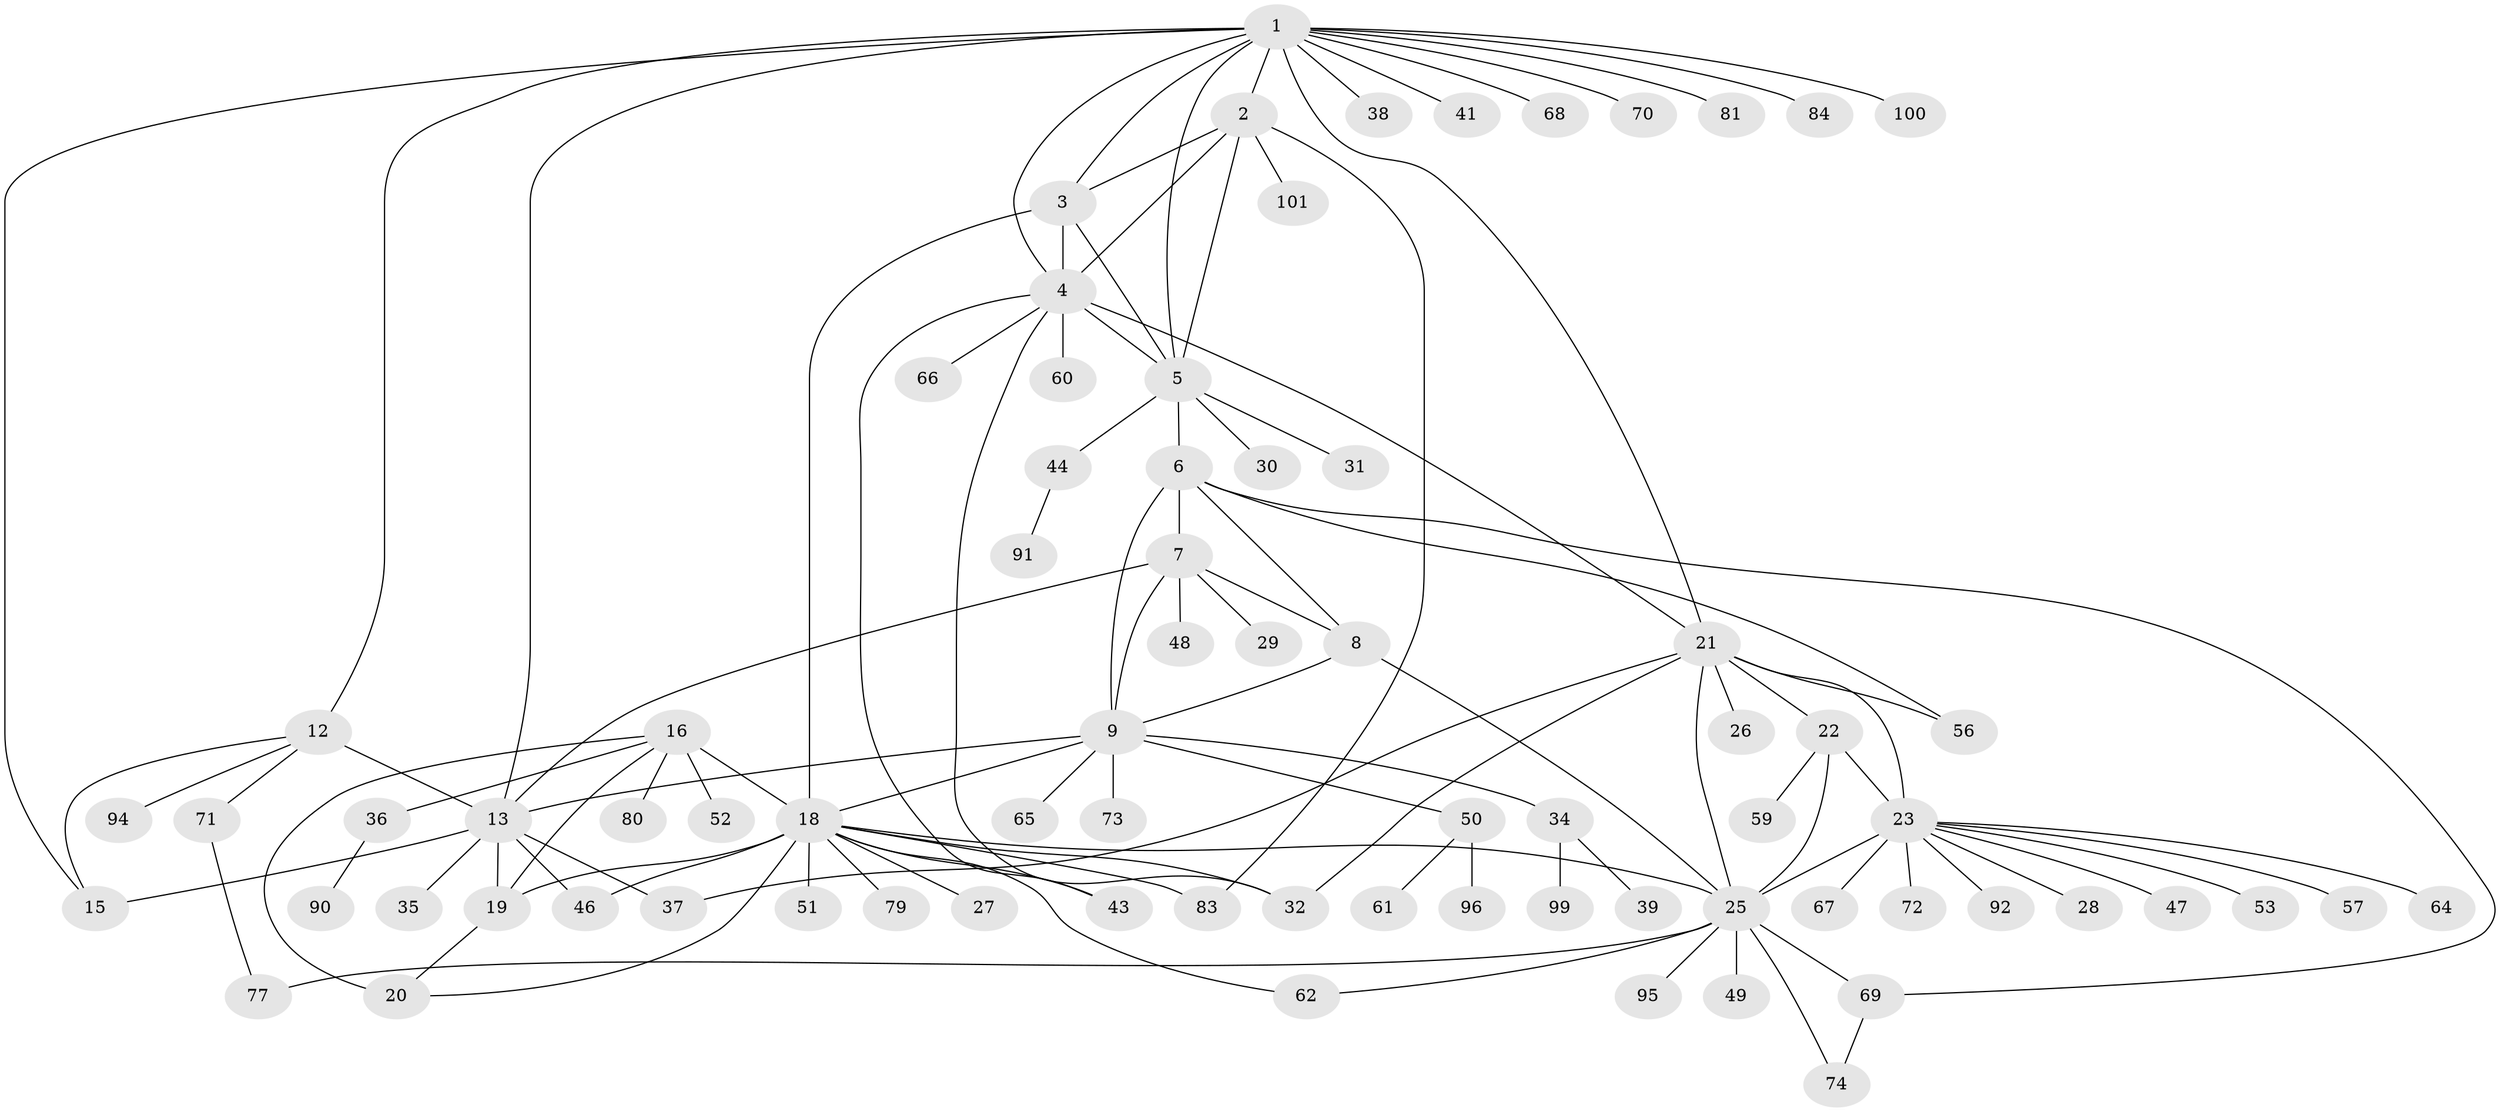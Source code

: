 // original degree distribution, {8: 0.019417475728155338, 7: 0.019417475728155338, 6: 0.038834951456310676, 10: 0.038834951456310676, 9: 0.02912621359223301, 4: 0.02912621359223301, 5: 0.05825242718446602, 16: 0.009708737864077669, 12: 0.009708737864077669, 2: 0.1941747572815534, 1: 0.49514563106796117, 3: 0.05825242718446602}
// Generated by graph-tools (version 1.1) at 2025/42/03/06/25 10:42:11]
// undirected, 76 vertices, 111 edges
graph export_dot {
graph [start="1"]
  node [color=gray90,style=filled];
  1 [super="+11"];
  2 [super="+42"];
  3 [super="+97"];
  4 [super="+103"];
  5 [super="+55"];
  6 [super="+10"];
  7 [super="+98"];
  8;
  9 [super="+40"];
  12 [super="+82"];
  13 [super="+14"];
  15;
  16 [super="+17"];
  18 [super="+33"];
  19;
  20 [super="+85"];
  21 [super="+88"];
  22;
  23 [super="+24"];
  25 [super="+102"];
  26 [super="+54"];
  27;
  28;
  29;
  30;
  31;
  32 [super="+45"];
  34 [super="+93"];
  35;
  36 [super="+76"];
  37;
  38;
  39;
  41 [super="+58"];
  43 [super="+78"];
  44 [super="+75"];
  46 [super="+86"];
  47;
  48;
  49;
  50 [super="+63"];
  51;
  52;
  53;
  56;
  57;
  59;
  60;
  61;
  62;
  64;
  65;
  66;
  67;
  68;
  69 [super="+87"];
  70;
  71;
  72;
  73;
  74;
  77;
  79;
  80;
  81;
  83;
  84 [super="+89"];
  90;
  91;
  92;
  94;
  95;
  96;
  99;
  100;
  101;
  1 -- 2;
  1 -- 3;
  1 -- 4;
  1 -- 5;
  1 -- 68;
  1 -- 70;
  1 -- 100;
  1 -- 38;
  1 -- 41;
  1 -- 12;
  1 -- 13 [weight=2];
  1 -- 15;
  1 -- 81;
  1 -- 84;
  1 -- 21;
  2 -- 3;
  2 -- 4;
  2 -- 5;
  2 -- 83;
  2 -- 101;
  3 -- 4;
  3 -- 5;
  3 -- 18;
  4 -- 5;
  4 -- 21;
  4 -- 32;
  4 -- 43;
  4 -- 60;
  4 -- 66;
  5 -- 30;
  5 -- 31;
  5 -- 44;
  5 -- 6;
  6 -- 7 [weight=2];
  6 -- 8 [weight=2];
  6 -- 9 [weight=2];
  6 -- 56;
  6 -- 69;
  7 -- 8;
  7 -- 9;
  7 -- 13;
  7 -- 29;
  7 -- 48;
  8 -- 9;
  8 -- 25;
  9 -- 18;
  9 -- 34;
  9 -- 50;
  9 -- 73;
  9 -- 65;
  9 -- 13;
  12 -- 13 [weight=2];
  12 -- 15;
  12 -- 71;
  12 -- 94;
  13 -- 15 [weight=2];
  13 -- 19;
  13 -- 35;
  13 -- 46;
  13 -- 37;
  16 -- 18 [weight=2];
  16 -- 19 [weight=2];
  16 -- 20 [weight=2];
  16 -- 36;
  16 -- 80;
  16 -- 52;
  18 -- 19;
  18 -- 20;
  18 -- 25;
  18 -- 27;
  18 -- 46;
  18 -- 51;
  18 -- 62;
  18 -- 79;
  18 -- 83;
  18 -- 32;
  18 -- 43;
  19 -- 20;
  21 -- 22;
  21 -- 23 [weight=2];
  21 -- 25;
  21 -- 26;
  21 -- 32;
  21 -- 37;
  21 -- 56;
  22 -- 23 [weight=2];
  22 -- 25;
  22 -- 59;
  23 -- 25 [weight=2];
  23 -- 57;
  23 -- 92;
  23 -- 64;
  23 -- 67;
  23 -- 72;
  23 -- 47;
  23 -- 53;
  23 -- 28;
  25 -- 49;
  25 -- 62;
  25 -- 77;
  25 -- 95;
  25 -- 69;
  25 -- 74;
  34 -- 39;
  34 -- 99;
  36 -- 90;
  44 -- 91;
  50 -- 61;
  50 -- 96;
  69 -- 74;
  71 -- 77;
}

